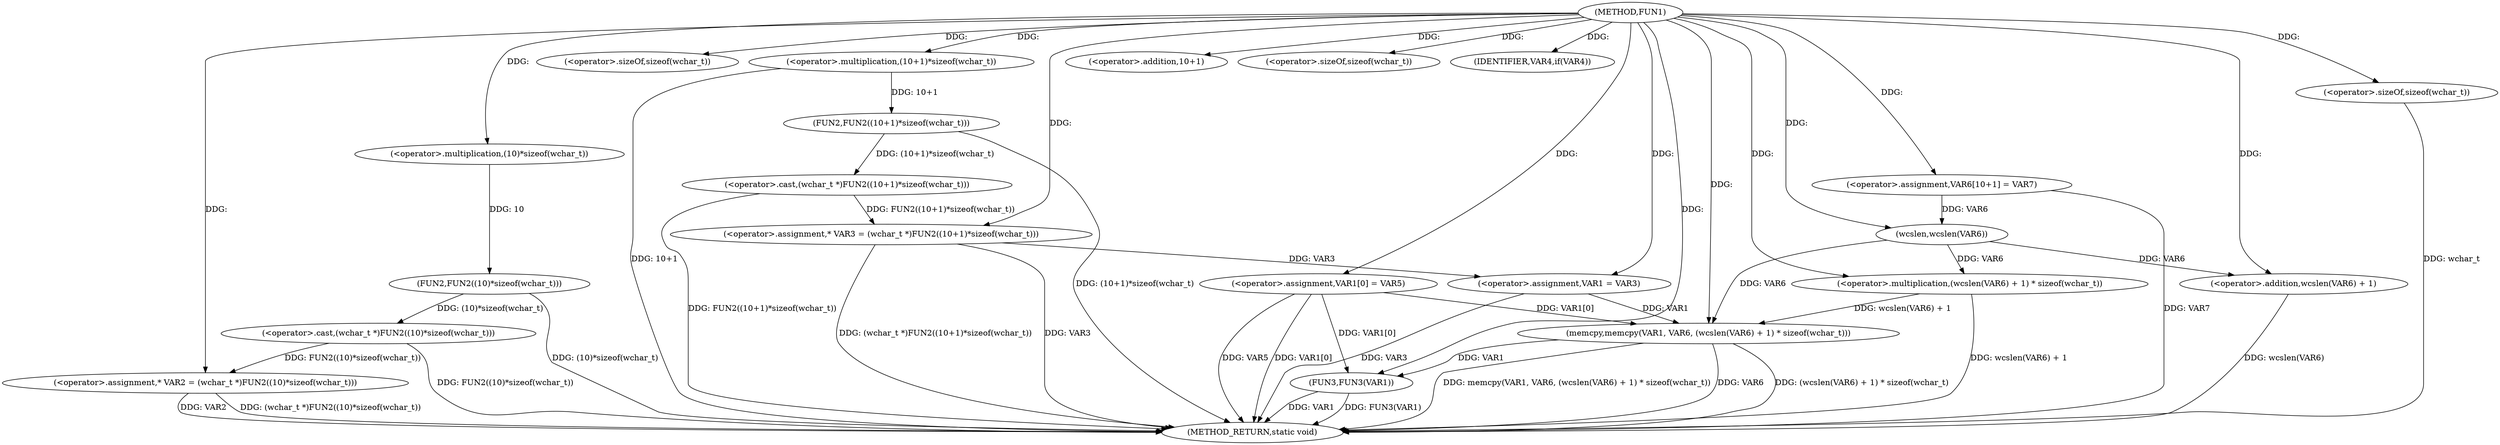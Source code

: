 digraph FUN1 {  
"1000100" [label = "(METHOD,FUN1)" ]
"1000153" [label = "(METHOD_RETURN,static void)" ]
"1000104" [label = "(<operator>.assignment,* VAR2 = (wchar_t *)FUN2((10)*sizeof(wchar_t)))" ]
"1000106" [label = "(<operator>.cast,(wchar_t *)FUN2((10)*sizeof(wchar_t)))" ]
"1000108" [label = "(FUN2,FUN2((10)*sizeof(wchar_t)))" ]
"1000109" [label = "(<operator>.multiplication,(10)*sizeof(wchar_t))" ]
"1000111" [label = "(<operator>.sizeOf,sizeof(wchar_t))" ]
"1000114" [label = "(<operator>.assignment,* VAR3 = (wchar_t *)FUN2((10+1)*sizeof(wchar_t)))" ]
"1000116" [label = "(<operator>.cast,(wchar_t *)FUN2((10+1)*sizeof(wchar_t)))" ]
"1000118" [label = "(FUN2,FUN2((10+1)*sizeof(wchar_t)))" ]
"1000119" [label = "(<operator>.multiplication,(10+1)*sizeof(wchar_t))" ]
"1000120" [label = "(<operator>.addition,10+1)" ]
"1000123" [label = "(<operator>.sizeOf,sizeof(wchar_t))" ]
"1000126" [label = "(IDENTIFIER,VAR4,if(VAR4))" ]
"1000128" [label = "(<operator>.assignment,VAR1 = VAR3)" ]
"1000131" [label = "(<operator>.assignment,VAR1[0] = VAR5)" ]
"1000138" [label = "(<operator>.assignment,VAR6[10+1] = VAR7)" ]
"1000141" [label = "(memcpy,memcpy(VAR1, VAR6, (wcslen(VAR6) + 1) * sizeof(wchar_t)))" ]
"1000144" [label = "(<operator>.multiplication,(wcslen(VAR6) + 1) * sizeof(wchar_t))" ]
"1000145" [label = "(<operator>.addition,wcslen(VAR6) + 1)" ]
"1000146" [label = "(wcslen,wcslen(VAR6))" ]
"1000149" [label = "(<operator>.sizeOf,sizeof(wchar_t))" ]
"1000151" [label = "(FUN3,FUN3(VAR1))" ]
  "1000128" -> "1000153"  [ label = "DDG: VAR3"] 
  "1000106" -> "1000153"  [ label = "DDG: FUN2((10)*sizeof(wchar_t))"] 
  "1000151" -> "1000153"  [ label = "DDG: FUN3(VAR1)"] 
  "1000104" -> "1000153"  [ label = "DDG: VAR2"] 
  "1000141" -> "1000153"  [ label = "DDG: (wcslen(VAR6) + 1) * sizeof(wchar_t)"] 
  "1000114" -> "1000153"  [ label = "DDG: VAR3"] 
  "1000116" -> "1000153"  [ label = "DDG: FUN2((10+1)*sizeof(wchar_t))"] 
  "1000149" -> "1000153"  [ label = "DDG: wchar_t"] 
  "1000118" -> "1000153"  [ label = "DDG: (10+1)*sizeof(wchar_t)"] 
  "1000145" -> "1000153"  [ label = "DDG: wcslen(VAR6)"] 
  "1000114" -> "1000153"  [ label = "DDG: (wchar_t *)FUN2((10+1)*sizeof(wchar_t))"] 
  "1000131" -> "1000153"  [ label = "DDG: VAR1[0]"] 
  "1000141" -> "1000153"  [ label = "DDG: memcpy(VAR1, VAR6, (wcslen(VAR6) + 1) * sizeof(wchar_t))"] 
  "1000138" -> "1000153"  [ label = "DDG: VAR7"] 
  "1000151" -> "1000153"  [ label = "DDG: VAR1"] 
  "1000131" -> "1000153"  [ label = "DDG: VAR5"] 
  "1000119" -> "1000153"  [ label = "DDG: 10+1"] 
  "1000141" -> "1000153"  [ label = "DDG: VAR6"] 
  "1000144" -> "1000153"  [ label = "DDG: wcslen(VAR6) + 1"] 
  "1000104" -> "1000153"  [ label = "DDG: (wchar_t *)FUN2((10)*sizeof(wchar_t))"] 
  "1000108" -> "1000153"  [ label = "DDG: (10)*sizeof(wchar_t)"] 
  "1000106" -> "1000104"  [ label = "DDG: FUN2((10)*sizeof(wchar_t))"] 
  "1000100" -> "1000104"  [ label = "DDG: "] 
  "1000108" -> "1000106"  [ label = "DDG: (10)*sizeof(wchar_t)"] 
  "1000109" -> "1000108"  [ label = "DDG: 10"] 
  "1000100" -> "1000109"  [ label = "DDG: "] 
  "1000100" -> "1000111"  [ label = "DDG: "] 
  "1000116" -> "1000114"  [ label = "DDG: FUN2((10+1)*sizeof(wchar_t))"] 
  "1000100" -> "1000114"  [ label = "DDG: "] 
  "1000118" -> "1000116"  [ label = "DDG: (10+1)*sizeof(wchar_t)"] 
  "1000119" -> "1000118"  [ label = "DDG: 10+1"] 
  "1000100" -> "1000119"  [ label = "DDG: "] 
  "1000100" -> "1000120"  [ label = "DDG: "] 
  "1000100" -> "1000123"  [ label = "DDG: "] 
  "1000100" -> "1000126"  [ label = "DDG: "] 
  "1000114" -> "1000128"  [ label = "DDG: VAR3"] 
  "1000100" -> "1000128"  [ label = "DDG: "] 
  "1000100" -> "1000131"  [ label = "DDG: "] 
  "1000100" -> "1000138"  [ label = "DDG: "] 
  "1000131" -> "1000141"  [ label = "DDG: VAR1[0]"] 
  "1000128" -> "1000141"  [ label = "DDG: VAR1"] 
  "1000100" -> "1000141"  [ label = "DDG: "] 
  "1000146" -> "1000141"  [ label = "DDG: VAR6"] 
  "1000144" -> "1000141"  [ label = "DDG: wcslen(VAR6) + 1"] 
  "1000146" -> "1000144"  [ label = "DDG: VAR6"] 
  "1000100" -> "1000144"  [ label = "DDG: "] 
  "1000146" -> "1000145"  [ label = "DDG: VAR6"] 
  "1000138" -> "1000146"  [ label = "DDG: VAR6"] 
  "1000100" -> "1000146"  [ label = "DDG: "] 
  "1000100" -> "1000145"  [ label = "DDG: "] 
  "1000100" -> "1000149"  [ label = "DDG: "] 
  "1000141" -> "1000151"  [ label = "DDG: VAR1"] 
  "1000131" -> "1000151"  [ label = "DDG: VAR1[0]"] 
  "1000100" -> "1000151"  [ label = "DDG: "] 
}
